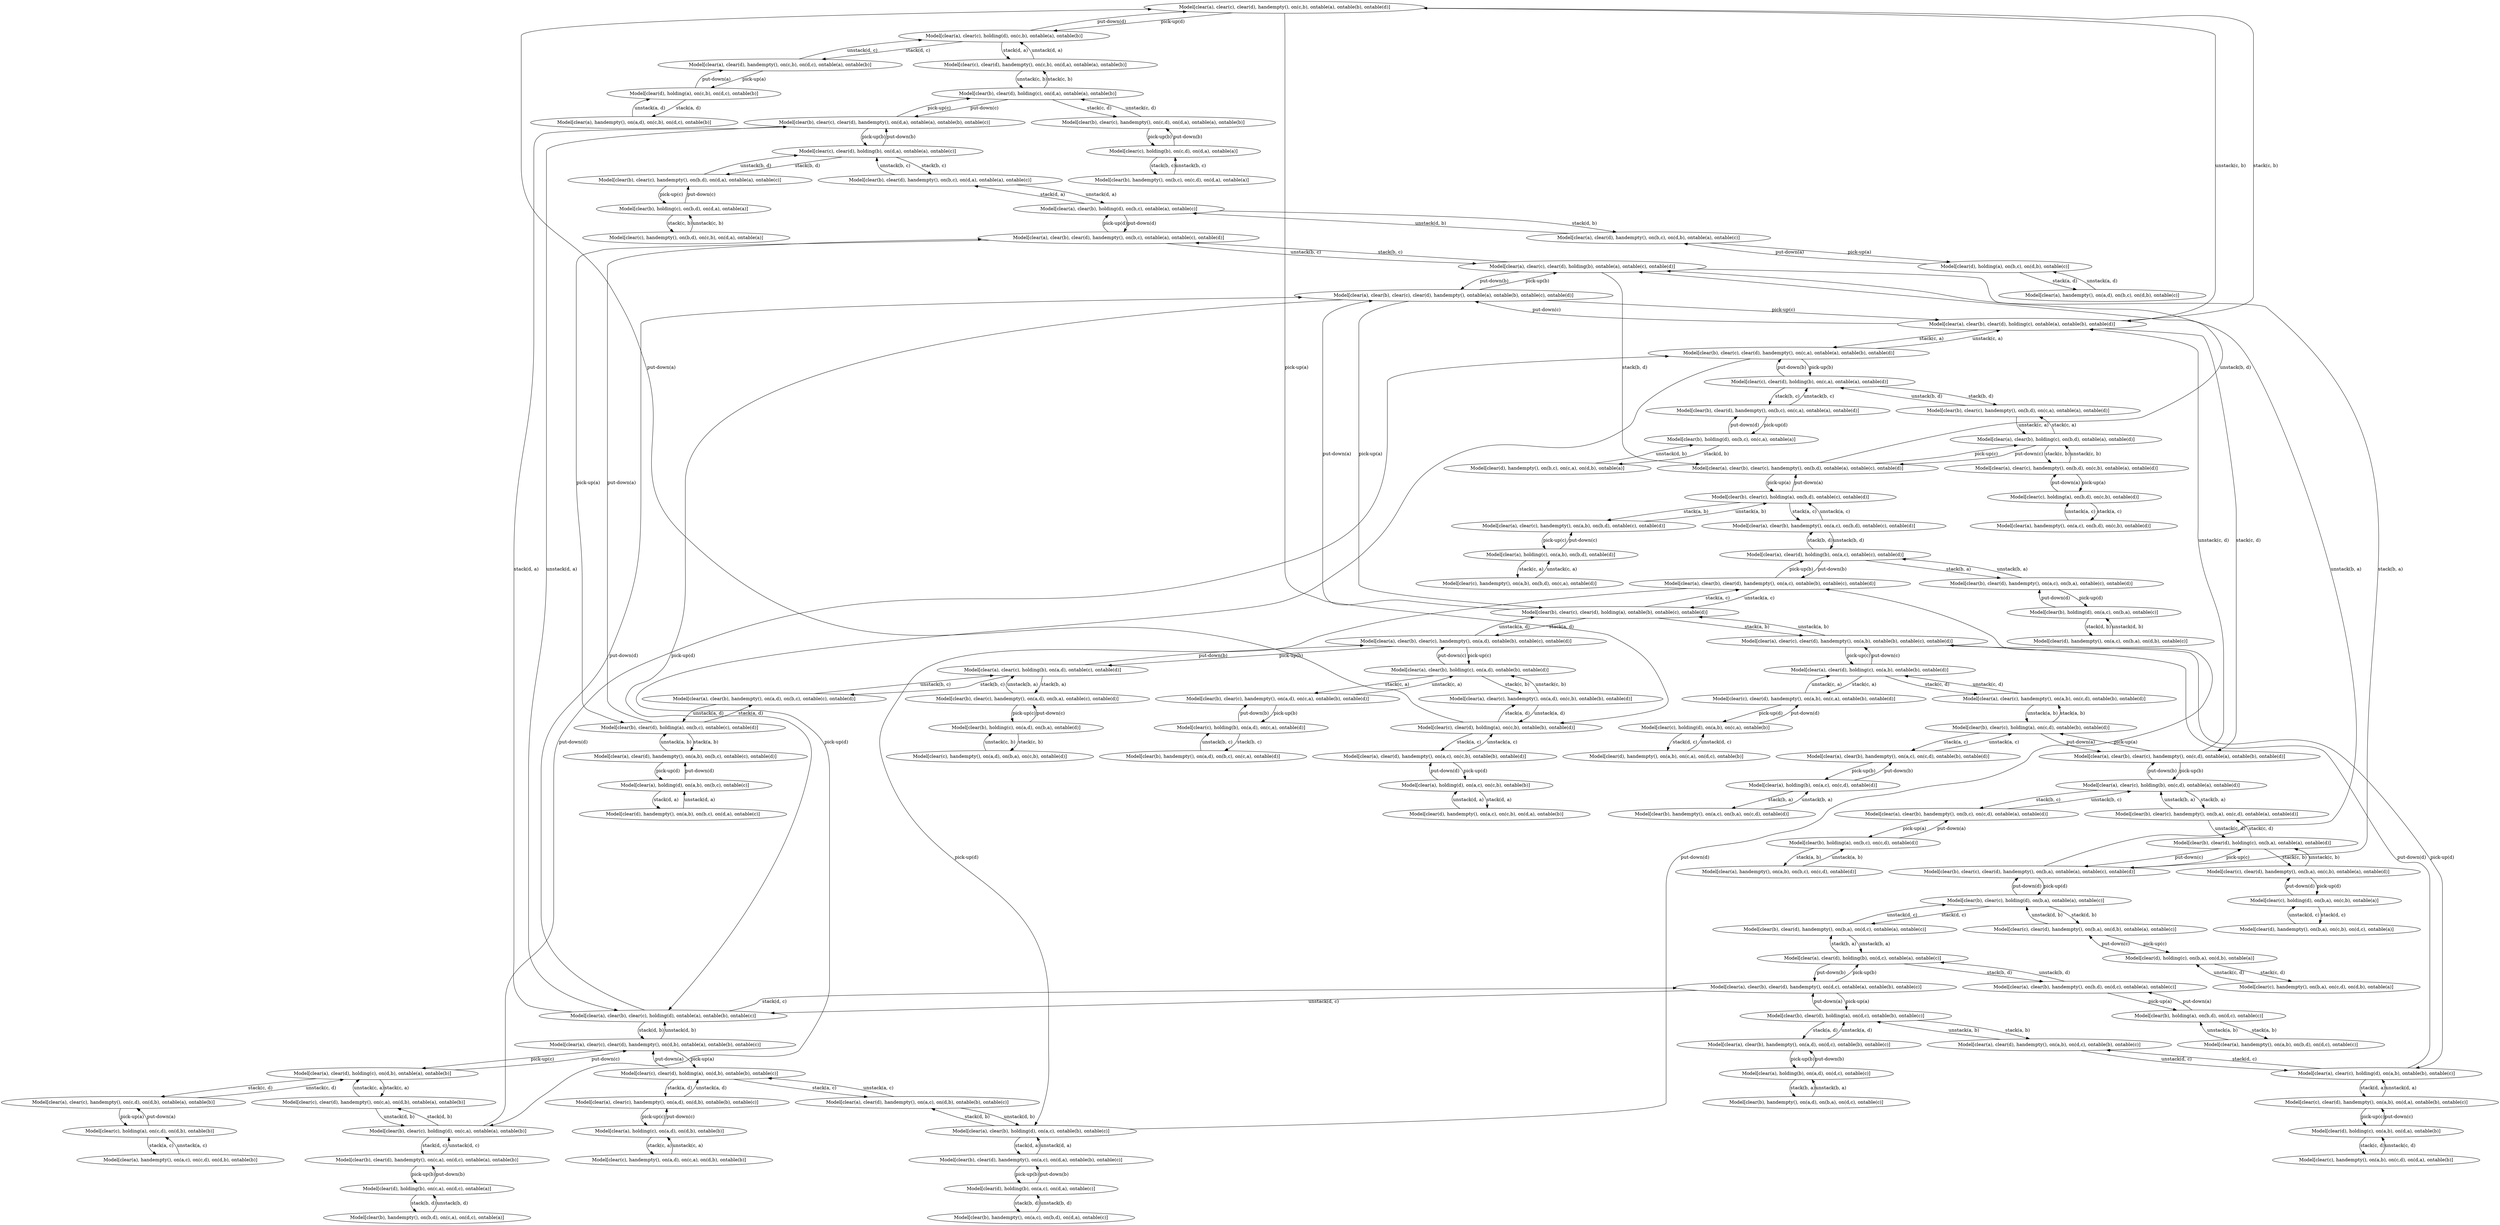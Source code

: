 strict digraph "" {
	"Model[clear(a), clear(c), clear(d), handempty(), on(c,b), ontable(a), ontable(b), ontable(d)]" -> "Model[clear(a), clear(c), holding(d), on(c,b), ontable(a), ontable(b)]"	[label="pick-up(d)"];
	"Model[clear(a), clear(c), clear(d), handempty(), on(c,b), ontable(a), ontable(b), ontable(d)]" -> "Model[clear(c), clear(d), holding(a), on(c,b), ontable(b), ontable(d)]"	[label="pick-up(a)"];
	"Model[clear(a), clear(c), clear(d), handempty(), on(c,b), ontable(a), ontable(b), ontable(d)]" -> "Model[clear(a), clear(b), clear(d), holding(c), ontable(a), ontable(b), ontable(d)]"	[label="unstack(c, b)"];
	"Model[clear(a), clear(c), holding(d), on(c,b), ontable(a), ontable(b)]" -> "Model[clear(a), clear(c), clear(d), handempty(), on(c,b), ontable(a), ontable(b), ontable(d)]"	[label="put-down(d)"];
	"Model[clear(a), clear(c), holding(d), on(c,b), ontable(a), ontable(b)]" -> "Model[clear(a), clear(d), handempty(), on(c,b), on(d,c), ontable(a), ontable(b)]"	[label="stack(d, c)"];
	"Model[clear(a), clear(c), holding(d), on(c,b), ontable(a), ontable(b)]" -> "Model[clear(c), clear(d), handempty(), on(c,b), on(d,a), ontable(a), ontable(b)]"	[label="stack(d, a)"];
	"Model[clear(c), clear(d), holding(a), on(c,b), ontable(b), ontable(d)]" -> "Model[clear(a), clear(c), clear(d), handempty(), on(c,b), ontable(a), ontable(b), ontable(d)]"	[label="put-down(a)"];
	"Model[clear(c), clear(d), holding(a), on(c,b), ontable(b), ontable(d)]" -> "Model[clear(a), clear(d), handempty(), on(a,c), on(c,b), ontable(b), ontable(d)]"	[label="stack(a, c)"];
	"Model[clear(c), clear(d), holding(a), on(c,b), ontable(b), ontable(d)]" -> "Model[clear(a), clear(c), handempty(), on(a,d), on(c,b), ontable(b), ontable(d)]"	[label="stack(a, d)"];
	"Model[clear(a), clear(b), clear(d), holding(c), ontable(a), ontable(b), ontable(d)]" -> "Model[clear(a), clear(c), clear(d), handempty(), on(c,b), ontable(a), ontable(b), ontable(d)]"	[label="stack(c, b)"];
	"Model[clear(a), clear(b), clear(d), holding(c), ontable(a), ontable(b), ontable(d)]" -> "Model[clear(a), clear(b), clear(c), clear(d), handempty(), ontable(a), ontable(b), ontable(c), ontable(d)]"	[label="put-down(c)"];
	"Model[clear(a), clear(b), clear(d), holding(c), ontable(a), ontable(b), ontable(d)]" -> "Model[clear(a), clear(b), clear(c), handempty(), on(c,d), ontable(a), ontable(b), ontable(d)]"	[label="stack(c, d)"];
	"Model[clear(a), clear(b), clear(d), holding(c), ontable(a), ontable(b), ontable(d)]" -> "Model[clear(b), clear(c), clear(d), handempty(), on(c,a), ontable(a), ontable(b), ontable(d)]"	[label="stack(c, a)"];
	"Model[clear(a), clear(d), handempty(), on(c,b), on(d,c), ontable(a), ontable(b)]" -> "Model[clear(a), clear(c), holding(d), on(c,b), ontable(a), ontable(b)]"	[label="unstack(d, c)"];
	"Model[clear(a), clear(d), handempty(), on(c,b), on(d,c), ontable(a), ontable(b)]" -> "Model[clear(d), holding(a), on(c,b), on(d,c), ontable(b)]"	[label="pick-up(a)"];
	"Model[clear(c), clear(d), handempty(), on(c,b), on(d,a), ontable(a), ontable(b)]" -> "Model[clear(a), clear(c), holding(d), on(c,b), ontable(a), ontable(b)]"	[label="unstack(d, a)"];
	"Model[clear(c), clear(d), handempty(), on(c,b), on(d,a), ontable(a), ontable(b)]" -> "Model[clear(b), clear(d), holding(c), on(d,a), ontable(a), ontable(b)]"	[label="unstack(c, b)"];
	"Model[clear(a), clear(d), handempty(), on(a,c), on(c,b), ontable(b), ontable(d)]" -> "Model[clear(c), clear(d), holding(a), on(c,b), ontable(b), ontable(d)]"	[label="unstack(a, c)"];
	"Model[clear(a), clear(d), handempty(), on(a,c), on(c,b), ontable(b), ontable(d)]" -> "Model[clear(a), holding(d), on(a,c), on(c,b), ontable(b)]"	[label="pick-up(d)"];
	"Model[clear(a), clear(c), handempty(), on(a,d), on(c,b), ontable(b), ontable(d)]" -> "Model[clear(c), clear(d), holding(a), on(c,b), ontable(b), ontable(d)]"	[label="unstack(a, d)"];
	"Model[clear(a), clear(c), handempty(), on(a,d), on(c,b), ontable(b), ontable(d)]" -> "Model[clear(a), clear(b), holding(c), on(a,d), ontable(b), ontable(d)]"	[label="unstack(c, b)"];
	"Model[clear(a), clear(b), clear(c), clear(d), handempty(), ontable(a), ontable(b), ontable(c), ontable(d)]" -> "Model[clear(a), clear(b), clear(d), holding(c), ontable(a), ontable(b), ontable(d)]"	[label="pick-up(c)"];
	"Model[clear(a), clear(b), clear(c), clear(d), handempty(), ontable(a), ontable(b), ontable(c), ontable(d)]" -> "Model[clear(a), clear(b), clear(c), holding(d), ontable(a), ontable(b), ontable(c)]"	[label="pick-up(d)"];
	"Model[clear(a), clear(b), clear(c), clear(d), handempty(), ontable(a), ontable(b), ontable(c), ontable(d)]" -> "Model[clear(a), clear(c), clear(d), holding(b), ontable(a), ontable(c), ontable(d)]"	[label="pick-up(b)"];
	"Model[clear(a), clear(b), clear(c), clear(d), handempty(), ontable(a), ontable(b), ontable(c), ontable(d)]" -> "Model[clear(b), clear(c), clear(d), holding(a), ontable(b), ontable(c), ontable(d)]"	[label="pick-up(a)"];
	"Model[clear(a), clear(b), clear(c), handempty(), on(c,d), ontable(a), ontable(b), ontable(d)]" -> "Model[clear(a), clear(b), clear(d), holding(c), ontable(a), ontable(b), ontable(d)]"	[label="unstack(c, d)"];
	"Model[clear(a), clear(b), clear(c), handempty(), on(c,d), ontable(a), ontable(b), ontable(d)]" -> "Model[clear(a), clear(c), holding(b), on(c,d), ontable(a), ontable(d)]"	[label="pick-up(b)"];
	"Model[clear(a), clear(b), clear(c), handempty(), on(c,d), ontable(a), ontable(b), ontable(d)]" -> "Model[clear(b), clear(c), holding(a), on(c,d), ontable(b), ontable(d)]"	[label="pick-up(a)"];
	"Model[clear(b), clear(c), clear(d), handempty(), on(c,a), ontable(a), ontable(b), ontable(d)]" -> "Model[clear(a), clear(b), clear(d), holding(c), ontable(a), ontable(b), ontable(d)]"	[label="unstack(c, a)"];
	"Model[clear(b), clear(c), clear(d), handempty(), on(c,a), ontable(a), ontable(b), ontable(d)]" -> "Model[clear(b), clear(c), holding(d), on(c,a), ontable(a), ontable(b)]"	[label="pick-up(d)"];
	"Model[clear(b), clear(c), clear(d), handempty(), on(c,a), ontable(a), ontable(b), ontable(d)]" -> "Model[clear(c), clear(d), holding(b), on(c,a), ontable(a), ontable(d)]"	[label="pick-up(b)"];
	"Model[clear(d), holding(a), on(c,b), on(d,c), ontable(b)]" -> "Model[clear(a), clear(d), handempty(), on(c,b), on(d,c), ontable(a), ontable(b)]"	[label="put-down(a)"];
	"Model[clear(d), holding(a), on(c,b), on(d,c), ontable(b)]" -> "Model[clear(a), handempty(), on(a,d), on(c,b), on(d,c), ontable(b)]"	[label="stack(a, d)"];
	"Model[clear(b), clear(d), holding(c), on(d,a), ontable(a), ontable(b)]" -> "Model[clear(c), clear(d), handempty(), on(c,b), on(d,a), ontable(a), ontable(b)]"	[label="stack(c, b)"];
	"Model[clear(b), clear(d), holding(c), on(d,a), ontable(a), ontable(b)]" -> "Model[clear(b), clear(c), clear(d), handempty(), on(d,a), ontable(a), ontable(b), ontable(c)]"	[label="put-down(c)"];
	"Model[clear(b), clear(d), holding(c), on(d,a), ontable(a), ontable(b)]" -> "Model[clear(b), clear(c), handempty(), on(c,d), on(d,a), ontable(a), ontable(b)]"	[label="stack(c, d)"];
	"Model[clear(a), holding(d), on(a,c), on(c,b), ontable(b)]" -> "Model[clear(a), clear(d), handempty(), on(a,c), on(c,b), ontable(b), ontable(d)]"	[label="put-down(d)"];
	"Model[clear(a), holding(d), on(a,c), on(c,b), ontable(b)]" -> "Model[clear(d), handempty(), on(a,c), on(c,b), on(d,a), ontable(b)]"	[label="stack(d, a)"];
	"Model[clear(a), clear(b), holding(c), on(a,d), ontable(b), ontable(d)]" -> "Model[clear(a), clear(c), handempty(), on(a,d), on(c,b), ontable(b), ontable(d)]"	[label="stack(c, b)"];
	"Model[clear(a), clear(b), holding(c), on(a,d), ontable(b), ontable(d)]" -> "Model[clear(a), clear(b), clear(c), handempty(), on(a,d), ontable(b), ontable(c), ontable(d)]"	[label="put-down(c)"];
	"Model[clear(a), clear(b), holding(c), on(a,d), ontable(b), ontable(d)]" -> "Model[clear(b), clear(c), handempty(), on(a,d), on(c,a), ontable(b), ontable(d)]"	[label="stack(c, a)"];
	"Model[clear(a), clear(b), clear(c), holding(d), ontable(a), ontable(b), ontable(c)]" -> "Model[clear(a), clear(b), clear(c), clear(d), handempty(), ontable(a), ontable(b), ontable(c), ontable(d)]"	[label="put-down(d)"];
	"Model[clear(a), clear(b), clear(c), holding(d), ontable(a), ontable(b), ontable(c)]" -> "Model[clear(b), clear(c), clear(d), handempty(), on(d,a), ontable(a), ontable(b), ontable(c)]"	[label="stack(d, a)"];
	"Model[clear(a), clear(b), clear(c), holding(d), ontable(a), ontable(b), ontable(c)]" -> "Model[clear(a), clear(c), clear(d), handempty(), on(d,b), ontable(a), ontable(b), ontable(c)]"	[label="stack(d, b)"];
	"Model[clear(a), clear(b), clear(c), holding(d), ontable(a), ontable(b), ontable(c)]" -> "Model[clear(a), clear(b), clear(d), handempty(), on(d,c), ontable(a), ontable(b), ontable(c)]"	[label="stack(d, c)"];
	"Model[clear(a), clear(c), clear(d), holding(b), ontable(a), ontable(c), ontable(d)]" -> "Model[clear(a), clear(b), clear(c), clear(d), handempty(), ontable(a), ontable(b), ontable(c), ontable(d)]"	[label="put-down(b)"];
	"Model[clear(a), clear(c), clear(d), holding(b), ontable(a), ontable(c), ontable(d)]" -> "Model[clear(a), clear(b), clear(d), handempty(), on(b,c), ontable(a), ontable(c), ontable(d)]"	[label="stack(b, c)"];
	"Model[clear(a), clear(c), clear(d), holding(b), ontable(a), ontable(c), ontable(d)]" -> "Model[clear(a), clear(b), clear(c), handempty(), on(b,d), ontable(a), ontable(c), ontable(d)]"	[label="stack(b, d)"];
	"Model[clear(a), clear(c), clear(d), holding(b), ontable(a), ontable(c), ontable(d)]" -> "Model[clear(b), clear(c), clear(d), handempty(), on(b,a), ontable(a), ontable(c), ontable(d)]"	[label="stack(b, a)"];
	"Model[clear(b), clear(c), clear(d), holding(a), ontable(b), ontable(c), ontable(d)]" -> "Model[clear(a), clear(b), clear(c), clear(d), handempty(), ontable(a), ontable(b), ontable(c), ontable(d)]"	[label="put-down(a)"];
	"Model[clear(b), clear(c), clear(d), holding(a), ontable(b), ontable(c), ontable(d)]" -> "Model[clear(a), clear(b), clear(c), handempty(), on(a,d), ontable(b), ontable(c), ontable(d)]"	[label="stack(a, d)"];
	"Model[clear(b), clear(c), clear(d), holding(a), ontable(b), ontable(c), ontable(d)]" -> "Model[clear(a), clear(b), clear(d), handempty(), on(a,c), ontable(b), ontable(c), ontable(d)]"	[label="stack(a, c)"];
	"Model[clear(b), clear(c), clear(d), holding(a), ontable(b), ontable(c), ontable(d)]" -> "Model[clear(a), clear(c), clear(d), handempty(), on(a,b), ontable(b), ontable(c), ontable(d)]"	[label="stack(a, b)"];
	"Model[clear(a), clear(c), holding(b), on(c,d), ontable(a), ontable(d)]" -> "Model[clear(a), clear(b), clear(c), handempty(), on(c,d), ontable(a), ontable(b), ontable(d)]"	[label="put-down(b)"];
	"Model[clear(a), clear(c), holding(b), on(c,d), ontable(a), ontable(d)]" -> "Model[clear(a), clear(b), handempty(), on(b,c), on(c,d), ontable(a), ontable(d)]"	[label="stack(b, c)"];
	"Model[clear(a), clear(c), holding(b), on(c,d), ontable(a), ontable(d)]" -> "Model[clear(b), clear(c), handempty(), on(b,a), on(c,d), ontable(a), ontable(d)]"	[label="stack(b, a)"];
	"Model[clear(b), clear(c), holding(a), on(c,d), ontable(b), ontable(d)]" -> "Model[clear(a), clear(b), clear(c), handempty(), on(c,d), ontable(a), ontable(b), ontable(d)]"	[label="put-down(a)"];
	"Model[clear(b), clear(c), holding(a), on(c,d), ontable(b), ontable(d)]" -> "Model[clear(a), clear(b), handempty(), on(a,c), on(c,d), ontable(b), ontable(d)]"	[label="stack(a, c)"];
	"Model[clear(b), clear(c), holding(a), on(c,d), ontable(b), ontable(d)]" -> "Model[clear(a), clear(c), handempty(), on(a,b), on(c,d), ontable(b), ontable(d)]"	[label="stack(a, b)"];
	"Model[clear(b), clear(c), holding(d), on(c,a), ontable(a), ontable(b)]" -> "Model[clear(b), clear(c), clear(d), handempty(), on(c,a), ontable(a), ontable(b), ontable(d)]"	[label="put-down(d)"];
	"Model[clear(b), clear(c), holding(d), on(c,a), ontable(a), ontable(b)]" -> "Model[clear(c), clear(d), handempty(), on(c,a), on(d,b), ontable(a), ontable(b)]"	[label="stack(d, b)"];
	"Model[clear(b), clear(c), holding(d), on(c,a), ontable(a), ontable(b)]" -> "Model[clear(b), clear(d), handempty(), on(c,a), on(d,c), ontable(a), ontable(b)]"	[label="stack(d, c)"];
	"Model[clear(c), clear(d), holding(b), on(c,a), ontable(a), ontable(d)]" -> "Model[clear(b), clear(c), clear(d), handempty(), on(c,a), ontable(a), ontable(b), ontable(d)]"	[label="put-down(b)"];
	"Model[clear(c), clear(d), holding(b), on(c,a), ontable(a), ontable(d)]" -> "Model[clear(b), clear(d), handempty(), on(b,c), on(c,a), ontable(a), ontable(d)]"	[label="stack(b, c)"];
	"Model[clear(c), clear(d), holding(b), on(c,a), ontable(a), ontable(d)]" -> "Model[clear(b), clear(c), handempty(), on(b,d), on(c,a), ontable(a), ontable(d)]"	[label="stack(b, d)"];
	"Model[clear(a), handempty(), on(a,d), on(c,b), on(d,c), ontable(b)]" -> "Model[clear(d), holding(a), on(c,b), on(d,c), ontable(b)]"	[label="unstack(a, d)"];
	"Model[clear(b), clear(c), clear(d), handempty(), on(d,a), ontable(a), ontable(b), ontable(c)]" -> "Model[clear(b), clear(d), holding(c), on(d,a), ontable(a), ontable(b)]"	[label="pick-up(c)"];
	"Model[clear(b), clear(c), clear(d), handempty(), on(d,a), ontable(a), ontable(b), ontable(c)]" -> "Model[clear(a), clear(b), clear(c), holding(d), ontable(a), ontable(b), ontable(c)]"	[label="unstack(d, a)"];
	"Model[clear(b), clear(c), clear(d), handempty(), on(d,a), ontable(a), ontable(b), ontable(c)]" -> "Model[clear(c), clear(d), holding(b), on(d,a), ontable(a), ontable(c)]"	[label="pick-up(b)"];
	"Model[clear(b), clear(c), handempty(), on(c,d), on(d,a), ontable(a), ontable(b)]" -> "Model[clear(b), clear(d), holding(c), on(d,a), ontable(a), ontable(b)]"	[label="unstack(c, d)"];
	"Model[clear(b), clear(c), handempty(), on(c,d), on(d,a), ontable(a), ontable(b)]" -> "Model[clear(c), holding(b), on(c,d), on(d,a), ontable(a)]"	[label="pick-up(b)"];
	"Model[clear(d), handempty(), on(a,c), on(c,b), on(d,a), ontable(b)]" -> "Model[clear(a), holding(d), on(a,c), on(c,b), ontable(b)]"	[label="unstack(d, a)"];
	"Model[clear(a), clear(b), clear(c), handempty(), on(a,d), ontable(b), ontable(c), ontable(d)]" -> "Model[clear(a), clear(b), holding(c), on(a,d), ontable(b), ontable(d)]"	[label="pick-up(c)"];
	"Model[clear(a), clear(b), clear(c), handempty(), on(a,d), ontable(b), ontable(c), ontable(d)]" -> "Model[clear(b), clear(c), clear(d), holding(a), ontable(b), ontable(c), ontable(d)]"	[label="unstack(a, d)"];
	"Model[clear(a), clear(b), clear(c), handempty(), on(a,d), ontable(b), ontable(c), ontable(d)]" -> "Model[clear(a), clear(c), holding(b), on(a,d), ontable(c), ontable(d)]"	[label="pick-up(b)"];
	"Model[clear(b), clear(c), handempty(), on(a,d), on(c,a), ontable(b), ontable(d)]" -> "Model[clear(a), clear(b), holding(c), on(a,d), ontable(b), ontable(d)]"	[label="unstack(c, a)"];
	"Model[clear(b), clear(c), handempty(), on(a,d), on(c,a), ontable(b), ontable(d)]" -> "Model[clear(c), holding(b), on(a,d), on(c,a), ontable(d)]"	[label="pick-up(b)"];
	"Model[clear(a), clear(c), clear(d), handempty(), on(d,b), ontable(a), ontable(b), ontable(c)]" -> "Model[clear(a), clear(b), clear(c), holding(d), ontable(a), ontable(b), ontable(c)]"	[label="unstack(d, b)"];
	"Model[clear(a), clear(c), clear(d), handempty(), on(d,b), ontable(a), ontable(b), ontable(c)]" -> "Model[clear(a), clear(d), holding(c), on(d,b), ontable(a), ontable(b)]"	[label="pick-up(c)"];
	"Model[clear(a), clear(c), clear(d), handempty(), on(d,b), ontable(a), ontable(b), ontable(c)]" -> "Model[clear(c), clear(d), holding(a), on(d,b), ontable(b), ontable(c)]"	[label="pick-up(a)"];
	"Model[clear(a), clear(b), clear(d), handempty(), on(d,c), ontable(a), ontable(b), ontable(c)]" -> "Model[clear(a), clear(b), clear(c), holding(d), ontable(a), ontable(b), ontable(c)]"	[label="unstack(d, c)"];
	"Model[clear(a), clear(b), clear(d), handempty(), on(d,c), ontable(a), ontable(b), ontable(c)]" -> "Model[clear(a), clear(d), holding(b), on(d,c), ontable(a), ontable(c)]"	[label="pick-up(b)"];
	"Model[clear(a), clear(b), clear(d), handempty(), on(d,c), ontable(a), ontable(b), ontable(c)]" -> "Model[clear(b), clear(d), holding(a), on(d,c), ontable(b), ontable(c)]"	[label="pick-up(a)"];
	"Model[clear(a), clear(b), clear(d), handempty(), on(b,c), ontable(a), ontable(c), ontable(d)]" -> "Model[clear(a), clear(c), clear(d), holding(b), ontable(a), ontable(c), ontable(d)]"	[label="unstack(b, c)"];
	"Model[clear(a), clear(b), clear(d), handempty(), on(b,c), ontable(a), ontable(c), ontable(d)]" -> "Model[clear(a), clear(b), holding(d), on(b,c), ontable(a), ontable(c)]"	[label="pick-up(d)"];
	"Model[clear(a), clear(b), clear(d), handempty(), on(b,c), ontable(a), ontable(c), ontable(d)]" -> "Model[clear(b), clear(d), holding(a), on(b,c), ontable(c), ontable(d)]"	[label="pick-up(a)"];
	"Model[clear(a), clear(b), clear(c), handempty(), on(b,d), ontable(a), ontable(c), ontable(d)]" -> "Model[clear(a), clear(c), clear(d), holding(b), ontable(a), ontable(c), ontable(d)]"	[label="unstack(b, d)"];
	"Model[clear(a), clear(b), clear(c), handempty(), on(b,d), ontable(a), ontable(c), ontable(d)]" -> "Model[clear(a), clear(b), holding(c), on(b,d), ontable(a), ontable(d)]"	[label="pick-up(c)"];
	"Model[clear(a), clear(b), clear(c), handempty(), on(b,d), ontable(a), ontable(c), ontable(d)]" -> "Model[clear(b), clear(c), holding(a), on(b,d), ontable(c), ontable(d)]"	[label="pick-up(a)"];
	"Model[clear(b), clear(c), clear(d), handempty(), on(b,a), ontable(a), ontable(c), ontable(d)]" -> "Model[clear(a), clear(c), clear(d), holding(b), ontable(a), ontable(c), ontable(d)]"	[label="unstack(b, a)"];
	"Model[clear(b), clear(c), clear(d), handempty(), on(b,a), ontable(a), ontable(c), ontable(d)]" -> "Model[clear(b), clear(c), holding(d), on(b,a), ontable(a), ontable(c)]"	[label="pick-up(d)"];
	"Model[clear(b), clear(c), clear(d), handempty(), on(b,a), ontable(a), ontable(c), ontable(d)]" -> "Model[clear(b), clear(d), holding(c), on(b,a), ontable(a), ontable(d)]"	[label="pick-up(c)"];
	"Model[clear(a), clear(b), clear(d), handempty(), on(a,c), ontable(b), ontable(c), ontable(d)]" -> "Model[clear(b), clear(c), clear(d), holding(a), ontable(b), ontable(c), ontable(d)]"	[label="unstack(a, c)"];
	"Model[clear(a), clear(b), clear(d), handempty(), on(a,c), ontable(b), ontable(c), ontable(d)]" -> "Model[clear(a), clear(b), holding(d), on(a,c), ontable(b), ontable(c)]"	[label="pick-up(d)"];
	"Model[clear(a), clear(b), clear(d), handempty(), on(a,c), ontable(b), ontable(c), ontable(d)]" -> "Model[clear(a), clear(d), holding(b), on(a,c), ontable(c), ontable(d)]"	[label="pick-up(b)"];
	"Model[clear(a), clear(c), clear(d), handempty(), on(a,b), ontable(b), ontable(c), ontable(d)]" -> "Model[clear(b), clear(c), clear(d), holding(a), ontable(b), ontable(c), ontable(d)]"	[label="unstack(a, b)"];
	"Model[clear(a), clear(c), clear(d), handempty(), on(a,b), ontable(b), ontable(c), ontable(d)]" -> "Model[clear(a), clear(c), holding(d), on(a,b), ontable(b), ontable(c)]"	[label="pick-up(d)"];
	"Model[clear(a), clear(c), clear(d), handempty(), on(a,b), ontable(b), ontable(c), ontable(d)]" -> "Model[clear(a), clear(d), holding(c), on(a,b), ontable(b), ontable(d)]"	[label="pick-up(c)"];
	"Model[clear(a), clear(b), handempty(), on(b,c), on(c,d), ontable(a), ontable(d)]" -> "Model[clear(a), clear(c), holding(b), on(c,d), ontable(a), ontable(d)]"	[label="unstack(b, c)"];
	"Model[clear(a), clear(b), handempty(), on(b,c), on(c,d), ontable(a), ontable(d)]" -> "Model[clear(b), holding(a), on(b,c), on(c,d), ontable(d)]"	[label="pick-up(a)"];
	"Model[clear(b), clear(c), handempty(), on(b,a), on(c,d), ontable(a), ontable(d)]" -> "Model[clear(a), clear(c), holding(b), on(c,d), ontable(a), ontable(d)]"	[label="unstack(b, a)"];
	"Model[clear(b), clear(c), handempty(), on(b,a), on(c,d), ontable(a), ontable(d)]" -> "Model[clear(b), clear(d), holding(c), on(b,a), ontable(a), ontable(d)]"	[label="unstack(c, d)"];
	"Model[clear(a), clear(b), handempty(), on(a,c), on(c,d), ontable(b), ontable(d)]" -> "Model[clear(b), clear(c), holding(a), on(c,d), ontable(b), ontable(d)]"	[label="unstack(a, c)"];
	"Model[clear(a), clear(b), handempty(), on(a,c), on(c,d), ontable(b), ontable(d)]" -> "Model[clear(a), holding(b), on(a,c), on(c,d), ontable(d)]"	[label="pick-up(b)"];
	"Model[clear(a), clear(c), handempty(), on(a,b), on(c,d), ontable(b), ontable(d)]" -> "Model[clear(b), clear(c), holding(a), on(c,d), ontable(b), ontable(d)]"	[label="unstack(a, b)"];
	"Model[clear(a), clear(c), handempty(), on(a,b), on(c,d), ontable(b), ontable(d)]" -> "Model[clear(a), clear(d), holding(c), on(a,b), ontable(b), ontable(d)]"	[label="unstack(c, d)"];
	"Model[clear(c), clear(d), handempty(), on(c,a), on(d,b), ontable(a), ontable(b)]" -> "Model[clear(b), clear(c), holding(d), on(c,a), ontable(a), ontable(b)]"	[label="unstack(d, b)"];
	"Model[clear(c), clear(d), handempty(), on(c,a), on(d,b), ontable(a), ontable(b)]" -> "Model[clear(a), clear(d), holding(c), on(d,b), ontable(a), ontable(b)]"	[label="unstack(c, a)"];
	"Model[clear(b), clear(d), handempty(), on(c,a), on(d,c), ontable(a), ontable(b)]" -> "Model[clear(b), clear(c), holding(d), on(c,a), ontable(a), ontable(b)]"	[label="unstack(d, c)"];
	"Model[clear(b), clear(d), handempty(), on(c,a), on(d,c), ontable(a), ontable(b)]" -> "Model[clear(d), holding(b), on(c,a), on(d,c), ontable(a)]"	[label="pick-up(b)"];
	"Model[clear(b), clear(d), handempty(), on(b,c), on(c,a), ontable(a), ontable(d)]" -> "Model[clear(c), clear(d), holding(b), on(c,a), ontable(a), ontable(d)]"	[label="unstack(b, c)"];
	"Model[clear(b), clear(d), handempty(), on(b,c), on(c,a), ontable(a), ontable(d)]" -> "Model[clear(b), holding(d), on(b,c), on(c,a), ontable(a)]"	[label="pick-up(d)"];
	"Model[clear(b), clear(c), handempty(), on(b,d), on(c,a), ontable(a), ontable(d)]" -> "Model[clear(c), clear(d), holding(b), on(c,a), ontable(a), ontable(d)]"	[label="unstack(b, d)"];
	"Model[clear(b), clear(c), handempty(), on(b,d), on(c,a), ontable(a), ontable(d)]" -> "Model[clear(a), clear(b), holding(c), on(b,d), ontable(a), ontable(d)]"	[label="unstack(c, a)"];
	"Model[clear(c), clear(d), holding(b), on(d,a), ontable(a), ontable(c)]" -> "Model[clear(b), clear(c), clear(d), handempty(), on(d,a), ontable(a), ontable(b), ontable(c)]"	[label="put-down(b)"];
	"Model[clear(c), clear(d), holding(b), on(d,a), ontable(a), ontable(c)]" -> "Model[clear(b), clear(d), handempty(), on(b,c), on(d,a), ontable(a), ontable(c)]"	[label="stack(b, c)"];
	"Model[clear(c), clear(d), holding(b), on(d,a), ontable(a), ontable(c)]" -> "Model[clear(b), clear(c), handempty(), on(b,d), on(d,a), ontable(a), ontable(c)]"	[label="stack(b, d)"];
	"Model[clear(c), holding(b), on(c,d), on(d,a), ontable(a)]" -> "Model[clear(b), clear(c), handempty(), on(c,d), on(d,a), ontable(a), ontable(b)]"	[label="put-down(b)"];
	"Model[clear(c), holding(b), on(c,d), on(d,a), ontable(a)]" -> "Model[clear(b), handempty(), on(b,c), on(c,d), on(d,a), ontable(a)]"	[label="stack(b, c)"];
	"Model[clear(a), clear(c), holding(b), on(a,d), ontable(c), ontable(d)]" -> "Model[clear(a), clear(b), clear(c), handempty(), on(a,d), ontable(b), ontable(c), ontable(d)]"	[label="put-down(b)"];
	"Model[clear(a), clear(c), holding(b), on(a,d), ontable(c), ontable(d)]" -> "Model[clear(a), clear(b), handempty(), on(a,d), on(b,c), ontable(c), ontable(d)]"	[label="stack(b, c)"];
	"Model[clear(a), clear(c), holding(b), on(a,d), ontable(c), ontable(d)]" -> "Model[clear(b), clear(c), handempty(), on(a,d), on(b,a), ontable(c), ontable(d)]"	[label="stack(b, a)"];
	"Model[clear(c), holding(b), on(a,d), on(c,a), ontable(d)]" -> "Model[clear(b), clear(c), handempty(), on(a,d), on(c,a), ontable(b), ontable(d)]"	[label="put-down(b)"];
	"Model[clear(c), holding(b), on(a,d), on(c,a), ontable(d)]" -> "Model[clear(b), handempty(), on(a,d), on(b,c), on(c,a), ontable(d)]"	[label="stack(b, c)"];
	"Model[clear(a), clear(d), holding(c), on(d,b), ontable(a), ontable(b)]" -> "Model[clear(a), clear(c), clear(d), handempty(), on(d,b), ontable(a), ontable(b), ontable(c)]"	[label="put-down(c)"];
	"Model[clear(a), clear(d), holding(c), on(d,b), ontable(a), ontable(b)]" -> "Model[clear(c), clear(d), handempty(), on(c,a), on(d,b), ontable(a), ontable(b)]"	[label="stack(c, a)"];
	"Model[clear(a), clear(d), holding(c), on(d,b), ontable(a), ontable(b)]" -> "Model[clear(a), clear(c), handempty(), on(c,d), on(d,b), ontable(a), ontable(b)]"	[label="stack(c, d)"];
	"Model[clear(c), clear(d), holding(a), on(d,b), ontable(b), ontable(c)]" -> "Model[clear(a), clear(c), clear(d), handempty(), on(d,b), ontable(a), ontable(b), ontable(c)]"	[label="put-down(a)"];
	"Model[clear(c), clear(d), holding(a), on(d,b), ontable(b), ontable(c)]" -> "Model[clear(a), clear(d), handempty(), on(a,c), on(d,b), ontable(b), ontable(c)]"	[label="stack(a, c)"];
	"Model[clear(c), clear(d), holding(a), on(d,b), ontable(b), ontable(c)]" -> "Model[clear(a), clear(c), handempty(), on(a,d), on(d,b), ontable(b), ontable(c)]"	[label="stack(a, d)"];
	"Model[clear(a), clear(d), holding(b), on(d,c), ontable(a), ontable(c)]" -> "Model[clear(a), clear(b), clear(d), handempty(), on(d,c), ontable(a), ontable(b), ontable(c)]"	[label="put-down(b)"];
	"Model[clear(a), clear(d), holding(b), on(d,c), ontable(a), ontable(c)]" -> "Model[clear(a), clear(b), handempty(), on(b,d), on(d,c), ontable(a), ontable(c)]"	[label="stack(b, d)"];
	"Model[clear(a), clear(d), holding(b), on(d,c), ontable(a), ontable(c)]" -> "Model[clear(b), clear(d), handempty(), on(b,a), on(d,c), ontable(a), ontable(c)]"	[label="stack(b, a)"];
	"Model[clear(b), clear(d), holding(a), on(d,c), ontable(b), ontable(c)]" -> "Model[clear(a), clear(b), clear(d), handempty(), on(d,c), ontable(a), ontable(b), ontable(c)]"	[label="put-down(a)"];
	"Model[clear(b), clear(d), holding(a), on(d,c), ontable(b), ontable(c)]" -> "Model[clear(a), clear(b), handempty(), on(a,d), on(d,c), ontable(b), ontable(c)]"	[label="stack(a, d)"];
	"Model[clear(b), clear(d), holding(a), on(d,c), ontable(b), ontable(c)]" -> "Model[clear(a), clear(d), handempty(), on(a,b), on(d,c), ontable(b), ontable(c)]"	[label="stack(a, b)"];
	"Model[clear(a), clear(b), holding(d), on(b,c), ontable(a), ontable(c)]" -> "Model[clear(a), clear(b), clear(d), handempty(), on(b,c), ontable(a), ontable(c), ontable(d)]"	[label="put-down(d)"];
	"Model[clear(a), clear(b), holding(d), on(b,c), ontable(a), ontable(c)]" -> "Model[clear(b), clear(d), handempty(), on(b,c), on(d,a), ontable(a), ontable(c)]"	[label="stack(d, a)"];
	"Model[clear(a), clear(b), holding(d), on(b,c), ontable(a), ontable(c)]" -> "Model[clear(a), clear(d), handempty(), on(b,c), on(d,b), ontable(a), ontable(c)]"	[label="stack(d, b)"];
	"Model[clear(b), clear(d), holding(a), on(b,c), ontable(c), ontable(d)]" -> "Model[clear(a), clear(b), clear(d), handempty(), on(b,c), ontable(a), ontable(c), ontable(d)]"	[label="put-down(a)"];
	"Model[clear(b), clear(d), holding(a), on(b,c), ontable(c), ontable(d)]" -> "Model[clear(a), clear(b), handempty(), on(a,d), on(b,c), ontable(c), ontable(d)]"	[label="stack(a, d)"];
	"Model[clear(b), clear(d), holding(a), on(b,c), ontable(c), ontable(d)]" -> "Model[clear(a), clear(d), handempty(), on(a,b), on(b,c), ontable(c), ontable(d)]"	[label="stack(a, b)"];
	"Model[clear(a), clear(b), holding(c), on(b,d), ontable(a), ontable(d)]" -> "Model[clear(a), clear(b), clear(c), handempty(), on(b,d), ontable(a), ontable(c), ontable(d)]"	[label="put-down(c)"];
	"Model[clear(a), clear(b), holding(c), on(b,d), ontable(a), ontable(d)]" -> "Model[clear(b), clear(c), handempty(), on(b,d), on(c,a), ontable(a), ontable(d)]"	[label="stack(c, a)"];
	"Model[clear(a), clear(b), holding(c), on(b,d), ontable(a), ontable(d)]" -> "Model[clear(a), clear(c), handempty(), on(b,d), on(c,b), ontable(a), ontable(d)]"	[label="stack(c, b)"];
	"Model[clear(b), clear(c), holding(a), on(b,d), ontable(c), ontable(d)]" -> "Model[clear(a), clear(b), clear(c), handempty(), on(b,d), ontable(a), ontable(c), ontable(d)]"	[label="put-down(a)"];
	"Model[clear(b), clear(c), holding(a), on(b,d), ontable(c), ontable(d)]" -> "Model[clear(a), clear(b), handempty(), on(a,c), on(b,d), ontable(c), ontable(d)]"	[label="stack(a, c)"];
	"Model[clear(b), clear(c), holding(a), on(b,d), ontable(c), ontable(d)]" -> "Model[clear(a), clear(c), handempty(), on(a,b), on(b,d), ontable(c), ontable(d)]"	[label="stack(a, b)"];
	"Model[clear(b), clear(c), holding(d), on(b,a), ontable(a), ontable(c)]" -> "Model[clear(b), clear(c), clear(d), handempty(), on(b,a), ontable(a), ontable(c), ontable(d)]"	[label="put-down(d)"];
	"Model[clear(b), clear(c), holding(d), on(b,a), ontable(a), ontable(c)]" -> "Model[clear(b), clear(d), handempty(), on(b,a), on(d,c), ontable(a), ontable(c)]"	[label="stack(d, c)"];
	"Model[clear(b), clear(c), holding(d), on(b,a), ontable(a), ontable(c)]" -> "Model[clear(c), clear(d), handempty(), on(b,a), on(d,b), ontable(a), ontable(c)]"	[label="stack(d, b)"];
	"Model[clear(b), clear(d), holding(c), on(b,a), ontable(a), ontable(d)]" -> "Model[clear(b), clear(c), clear(d), handempty(), on(b,a), ontable(a), ontable(c), ontable(d)]"	[label="put-down(c)"];
	"Model[clear(b), clear(d), holding(c), on(b,a), ontable(a), ontable(d)]" -> "Model[clear(b), clear(c), handempty(), on(b,a), on(c,d), ontable(a), ontable(d)]"	[label="stack(c, d)"];
	"Model[clear(b), clear(d), holding(c), on(b,a), ontable(a), ontable(d)]" -> "Model[clear(c), clear(d), handempty(), on(b,a), on(c,b), ontable(a), ontable(d)]"	[label="stack(c, b)"];
	"Model[clear(a), clear(b), holding(d), on(a,c), ontable(b), ontable(c)]" -> "Model[clear(a), clear(b), clear(d), handempty(), on(a,c), ontable(b), ontable(c), ontable(d)]"	[label="put-down(d)"];
	"Model[clear(a), clear(b), holding(d), on(a,c), ontable(b), ontable(c)]" -> "Model[clear(a), clear(d), handempty(), on(a,c), on(d,b), ontable(b), ontable(c)]"	[label="stack(d, b)"];
	"Model[clear(a), clear(b), holding(d), on(a,c), ontable(b), ontable(c)]" -> "Model[clear(b), clear(d), handempty(), on(a,c), on(d,a), ontable(b), ontable(c)]"	[label="stack(d, a)"];
	"Model[clear(a), clear(d), holding(b), on(a,c), ontable(c), ontable(d)]" -> "Model[clear(a), clear(b), clear(d), handempty(), on(a,c), ontable(b), ontable(c), ontable(d)]"	[label="put-down(b)"];
	"Model[clear(a), clear(d), holding(b), on(a,c), ontable(c), ontable(d)]" -> "Model[clear(a), clear(b), handempty(), on(a,c), on(b,d), ontable(c), ontable(d)]"	[label="stack(b, d)"];
	"Model[clear(a), clear(d), holding(b), on(a,c), ontable(c), ontable(d)]" -> "Model[clear(b), clear(d), handempty(), on(a,c), on(b,a), ontable(c), ontable(d)]"	[label="stack(b, a)"];
	"Model[clear(a), clear(c), holding(d), on(a,b), ontable(b), ontable(c)]" -> "Model[clear(a), clear(c), clear(d), handempty(), on(a,b), ontable(b), ontable(c), ontable(d)]"	[label="put-down(d)"];
	"Model[clear(a), clear(c), holding(d), on(a,b), ontable(b), ontable(c)]" -> "Model[clear(a), clear(d), handempty(), on(a,b), on(d,c), ontable(b), ontable(c)]"	[label="stack(d, c)"];
	"Model[clear(a), clear(c), holding(d), on(a,b), ontable(b), ontable(c)]" -> "Model[clear(c), clear(d), handempty(), on(a,b), on(d,a), ontable(b), ontable(c)]"	[label="stack(d, a)"];
	"Model[clear(a), clear(d), holding(c), on(a,b), ontable(b), ontable(d)]" -> "Model[clear(a), clear(c), clear(d), handempty(), on(a,b), ontable(b), ontable(c), ontable(d)]"	[label="put-down(c)"];
	"Model[clear(a), clear(d), holding(c), on(a,b), ontable(b), ontable(d)]" -> "Model[clear(a), clear(c), handempty(), on(a,b), on(c,d), ontable(b), ontable(d)]"	[label="stack(c, d)"];
	"Model[clear(a), clear(d), holding(c), on(a,b), ontable(b), ontable(d)]" -> "Model[clear(c), clear(d), handempty(), on(a,b), on(c,a), ontable(b), ontable(d)]"	[label="stack(c, a)"];
	"Model[clear(b), holding(a), on(b,c), on(c,d), ontable(d)]" -> "Model[clear(a), clear(b), handempty(), on(b,c), on(c,d), ontable(a), ontable(d)]"	[label="put-down(a)"];
	"Model[clear(b), holding(a), on(b,c), on(c,d), ontable(d)]" -> "Model[clear(a), handempty(), on(a,b), on(b,c), on(c,d), ontable(d)]"	[label="stack(a, b)"];
	"Model[clear(a), holding(b), on(a,c), on(c,d), ontable(d)]" -> "Model[clear(a), clear(b), handempty(), on(a,c), on(c,d), ontable(b), ontable(d)]"	[label="put-down(b)"];
	"Model[clear(a), holding(b), on(a,c), on(c,d), ontable(d)]" -> "Model[clear(b), handempty(), on(a,c), on(b,a), on(c,d), ontable(d)]"	[label="stack(b, a)"];
	"Model[clear(d), holding(b), on(c,a), on(d,c), ontable(a)]" -> "Model[clear(b), clear(d), handempty(), on(c,a), on(d,c), ontable(a), ontable(b)]"	[label="put-down(b)"];
	"Model[clear(d), holding(b), on(c,a), on(d,c), ontable(a)]" -> "Model[clear(b), handempty(), on(b,d), on(c,a), on(d,c), ontable(a)]"	[label="stack(b, d)"];
	"Model[clear(b), holding(d), on(b,c), on(c,a), ontable(a)]" -> "Model[clear(b), clear(d), handempty(), on(b,c), on(c,a), ontable(a), ontable(d)]"	[label="put-down(d)"];
	"Model[clear(b), holding(d), on(b,c), on(c,a), ontable(a)]" -> "Model[clear(d), handempty(), on(b,c), on(c,a), on(d,b), ontable(a)]"	[label="stack(d, b)"];
	"Model[clear(b), clear(d), handempty(), on(b,c), on(d,a), ontable(a), ontable(c)]" -> "Model[clear(c), clear(d), holding(b), on(d,a), ontable(a), ontable(c)]"	[label="unstack(b, c)"];
	"Model[clear(b), clear(d), handempty(), on(b,c), on(d,a), ontable(a), ontable(c)]" -> "Model[clear(a), clear(b), holding(d), on(b,c), ontable(a), ontable(c)]"	[label="unstack(d, a)"];
	"Model[clear(b), clear(c), handempty(), on(b,d), on(d,a), ontable(a), ontable(c)]" -> "Model[clear(c), clear(d), holding(b), on(d,a), ontable(a), ontable(c)]"	[label="unstack(b, d)"];
	"Model[clear(b), clear(c), handempty(), on(b,d), on(d,a), ontable(a), ontable(c)]" -> "Model[clear(b), holding(c), on(b,d), on(d,a), ontable(a)]"	[label="pick-up(c)"];
	"Model[clear(b), handempty(), on(b,c), on(c,d), on(d,a), ontable(a)]" -> "Model[clear(c), holding(b), on(c,d), on(d,a), ontable(a)]"	[label="unstack(b, c)"];
	"Model[clear(a), clear(b), handempty(), on(a,d), on(b,c), ontable(c), ontable(d)]" -> "Model[clear(a), clear(c), holding(b), on(a,d), ontable(c), ontable(d)]"	[label="unstack(b, c)"];
	"Model[clear(a), clear(b), handempty(), on(a,d), on(b,c), ontable(c), ontable(d)]" -> "Model[clear(b), clear(d), holding(a), on(b,c), ontable(c), ontable(d)]"	[label="unstack(a, d)"];
	"Model[clear(b), clear(c), handempty(), on(a,d), on(b,a), ontable(c), ontable(d)]" -> "Model[clear(a), clear(c), holding(b), on(a,d), ontable(c), ontable(d)]"	[label="unstack(b, a)"];
	"Model[clear(b), clear(c), handempty(), on(a,d), on(b,a), ontable(c), ontable(d)]" -> "Model[clear(b), holding(c), on(a,d), on(b,a), ontable(d)]"	[label="pick-up(c)"];
	"Model[clear(b), handempty(), on(a,d), on(b,c), on(c,a), ontable(d)]" -> "Model[clear(c), holding(b), on(a,d), on(c,a), ontable(d)]"	[label="unstack(b, c)"];
	"Model[clear(a), clear(c), handempty(), on(c,d), on(d,b), ontable(a), ontable(b)]" -> "Model[clear(a), clear(d), holding(c), on(d,b), ontable(a), ontable(b)]"	[label="unstack(c, d)"];
	"Model[clear(a), clear(c), handempty(), on(c,d), on(d,b), ontable(a), ontable(b)]" -> "Model[clear(c), holding(a), on(c,d), on(d,b), ontable(b)]"	[label="pick-up(a)"];
	"Model[clear(a), clear(d), handempty(), on(a,c), on(d,b), ontable(b), ontable(c)]" -> "Model[clear(c), clear(d), holding(a), on(d,b), ontable(b), ontable(c)]"	[label="unstack(a, c)"];
	"Model[clear(a), clear(d), handempty(), on(a,c), on(d,b), ontable(b), ontable(c)]" -> "Model[clear(a), clear(b), holding(d), on(a,c), ontable(b), ontable(c)]"	[label="unstack(d, b)"];
	"Model[clear(a), clear(c), handempty(), on(a,d), on(d,b), ontable(b), ontable(c)]" -> "Model[clear(c), clear(d), holding(a), on(d,b), ontable(b), ontable(c)]"	[label="unstack(a, d)"];
	"Model[clear(a), clear(c), handempty(), on(a,d), on(d,b), ontable(b), ontable(c)]" -> "Model[clear(a), holding(c), on(a,d), on(d,b), ontable(b)]"	[label="pick-up(c)"];
	"Model[clear(a), clear(b), handempty(), on(b,d), on(d,c), ontable(a), ontable(c)]" -> "Model[clear(a), clear(d), holding(b), on(d,c), ontable(a), ontable(c)]"	[label="unstack(b, d)"];
	"Model[clear(a), clear(b), handempty(), on(b,d), on(d,c), ontable(a), ontable(c)]" -> "Model[clear(b), holding(a), on(b,d), on(d,c), ontable(c)]"	[label="pick-up(a)"];
	"Model[clear(b), clear(d), handempty(), on(b,a), on(d,c), ontable(a), ontable(c)]" -> "Model[clear(a), clear(d), holding(b), on(d,c), ontable(a), ontable(c)]"	[label="unstack(b, a)"];
	"Model[clear(b), clear(d), handempty(), on(b,a), on(d,c), ontable(a), ontable(c)]" -> "Model[clear(b), clear(c), holding(d), on(b,a), ontable(a), ontable(c)]"	[label="unstack(d, c)"];
	"Model[clear(a), clear(b), handempty(), on(a,d), on(d,c), ontable(b), ontable(c)]" -> "Model[clear(b), clear(d), holding(a), on(d,c), ontable(b), ontable(c)]"	[label="unstack(a, d)"];
	"Model[clear(a), clear(b), handempty(), on(a,d), on(d,c), ontable(b), ontable(c)]" -> "Model[clear(a), holding(b), on(a,d), on(d,c), ontable(c)]"	[label="pick-up(b)"];
	"Model[clear(a), clear(d), handempty(), on(a,b), on(d,c), ontable(b), ontable(c)]" -> "Model[clear(b), clear(d), holding(a), on(d,c), ontable(b), ontable(c)]"	[label="unstack(a, b)"];
	"Model[clear(a), clear(d), handempty(), on(a,b), on(d,c), ontable(b), ontable(c)]" -> "Model[clear(a), clear(c), holding(d), on(a,b), ontable(b), ontable(c)]"	[label="unstack(d, c)"];
	"Model[clear(a), clear(d), handempty(), on(b,c), on(d,b), ontable(a), ontable(c)]" -> "Model[clear(a), clear(b), holding(d), on(b,c), ontable(a), ontable(c)]"	[label="unstack(d, b)"];
	"Model[clear(a), clear(d), handempty(), on(b,c), on(d,b), ontable(a), ontable(c)]" -> "Model[clear(d), holding(a), on(b,c), on(d,b), ontable(c)]"	[label="pick-up(a)"];
	"Model[clear(a), clear(d), handempty(), on(a,b), on(b,c), ontable(c), ontable(d)]" -> "Model[clear(b), clear(d), holding(a), on(b,c), ontable(c), ontable(d)]"	[label="unstack(a, b)"];
	"Model[clear(a), clear(d), handempty(), on(a,b), on(b,c), ontable(c), ontable(d)]" -> "Model[clear(a), holding(d), on(a,b), on(b,c), ontable(c)]"	[label="pick-up(d)"];
	"Model[clear(a), clear(c), handempty(), on(b,d), on(c,b), ontable(a), ontable(d)]" -> "Model[clear(a), clear(b), holding(c), on(b,d), ontable(a), ontable(d)]"	[label="unstack(c, b)"];
	"Model[clear(a), clear(c), handempty(), on(b,d), on(c,b), ontable(a), ontable(d)]" -> "Model[clear(c), holding(a), on(b,d), on(c,b), ontable(d)]"	[label="pick-up(a)"];
	"Model[clear(a), clear(b), handempty(), on(a,c), on(b,d), ontable(c), ontable(d)]" -> "Model[clear(b), clear(c), holding(a), on(b,d), ontable(c), ontable(d)]"	[label="unstack(a, c)"];
	"Model[clear(a), clear(b), handempty(), on(a,c), on(b,d), ontable(c), ontable(d)]" -> "Model[clear(a), clear(d), holding(b), on(a,c), ontable(c), ontable(d)]"	[label="unstack(b, d)"];
	"Model[clear(a), clear(c), handempty(), on(a,b), on(b,d), ontable(c), ontable(d)]" -> "Model[clear(b), clear(c), holding(a), on(b,d), ontable(c), ontable(d)]"	[label="unstack(a, b)"];
	"Model[clear(a), clear(c), handempty(), on(a,b), on(b,d), ontable(c), ontable(d)]" -> "Model[clear(a), holding(c), on(a,b), on(b,d), ontable(d)]"	[label="pick-up(c)"];
	"Model[clear(c), clear(d), handempty(), on(b,a), on(d,b), ontable(a), ontable(c)]" -> "Model[clear(b), clear(c), holding(d), on(b,a), ontable(a), ontable(c)]"	[label="unstack(d, b)"];
	"Model[clear(c), clear(d), handempty(), on(b,a), on(d,b), ontable(a), ontable(c)]" -> "Model[clear(d), holding(c), on(b,a), on(d,b), ontable(a)]"	[label="pick-up(c)"];
	"Model[clear(c), clear(d), handempty(), on(b,a), on(c,b), ontable(a), ontable(d)]" -> "Model[clear(b), clear(d), holding(c), on(b,a), ontable(a), ontable(d)]"	[label="unstack(c, b)"];
	"Model[clear(c), clear(d), handempty(), on(b,a), on(c,b), ontable(a), ontable(d)]" -> "Model[clear(c), holding(d), on(b,a), on(c,b), ontable(a)]"	[label="pick-up(d)"];
	"Model[clear(b), clear(d), handempty(), on(a,c), on(d,a), ontable(b), ontable(c)]" -> "Model[clear(a), clear(b), holding(d), on(a,c), ontable(b), ontable(c)]"	[label="unstack(d, a)"];
	"Model[clear(b), clear(d), handempty(), on(a,c), on(d,a), ontable(b), ontable(c)]" -> "Model[clear(d), holding(b), on(a,c), on(d,a), ontable(c)]"	[label="pick-up(b)"];
	"Model[clear(b), clear(d), handempty(), on(a,c), on(b,a), ontable(c), ontable(d)]" -> "Model[clear(a), clear(d), holding(b), on(a,c), ontable(c), ontable(d)]"	[label="unstack(b, a)"];
	"Model[clear(b), clear(d), handempty(), on(a,c), on(b,a), ontable(c), ontable(d)]" -> "Model[clear(b), holding(d), on(a,c), on(b,a), ontable(c)]"	[label="pick-up(d)"];
	"Model[clear(c), clear(d), handempty(), on(a,b), on(d,a), ontable(b), ontable(c)]" -> "Model[clear(a), clear(c), holding(d), on(a,b), ontable(b), ontable(c)]"	[label="unstack(d, a)"];
	"Model[clear(c), clear(d), handempty(), on(a,b), on(d,a), ontable(b), ontable(c)]" -> "Model[clear(d), holding(c), on(a,b), on(d,a), ontable(b)]"	[label="pick-up(c)"];
	"Model[clear(c), clear(d), handempty(), on(a,b), on(c,a), ontable(b), ontable(d)]" -> "Model[clear(a), clear(d), holding(c), on(a,b), ontable(b), ontable(d)]"	[label="unstack(c, a)"];
	"Model[clear(c), clear(d), handempty(), on(a,b), on(c,a), ontable(b), ontable(d)]" -> "Model[clear(c), holding(d), on(a,b), on(c,a), ontable(b)]"	[label="pick-up(d)"];
	"Model[clear(a), handempty(), on(a,b), on(b,c), on(c,d), ontable(d)]" -> "Model[clear(b), holding(a), on(b,c), on(c,d), ontable(d)]"	[label="unstack(a, b)"];
	"Model[clear(b), handempty(), on(a,c), on(b,a), on(c,d), ontable(d)]" -> "Model[clear(a), holding(b), on(a,c), on(c,d), ontable(d)]"	[label="unstack(b, a)"];
	"Model[clear(b), handempty(), on(b,d), on(c,a), on(d,c), ontable(a)]" -> "Model[clear(d), holding(b), on(c,a), on(d,c), ontable(a)]"	[label="unstack(b, d)"];
	"Model[clear(d), handempty(), on(b,c), on(c,a), on(d,b), ontable(a)]" -> "Model[clear(b), holding(d), on(b,c), on(c,a), ontable(a)]"	[label="unstack(d, b)"];
	"Model[clear(b), holding(c), on(b,d), on(d,a), ontable(a)]" -> "Model[clear(b), clear(c), handempty(), on(b,d), on(d,a), ontable(a), ontable(c)]"	[label="put-down(c)"];
	"Model[clear(b), holding(c), on(b,d), on(d,a), ontable(a)]" -> "Model[clear(c), handempty(), on(b,d), on(c,b), on(d,a), ontable(a)]"	[label="stack(c, b)"];
	"Model[clear(b), holding(c), on(a,d), on(b,a), ontable(d)]" -> "Model[clear(b), clear(c), handempty(), on(a,d), on(b,a), ontable(c), ontable(d)]"	[label="put-down(c)"];
	"Model[clear(b), holding(c), on(a,d), on(b,a), ontable(d)]" -> "Model[clear(c), handempty(), on(a,d), on(b,a), on(c,b), ontable(d)]"	[label="stack(c, b)"];
	"Model[clear(c), holding(a), on(c,d), on(d,b), ontable(b)]" -> "Model[clear(a), clear(c), handempty(), on(c,d), on(d,b), ontable(a), ontable(b)]"	[label="put-down(a)"];
	"Model[clear(c), holding(a), on(c,d), on(d,b), ontable(b)]" -> "Model[clear(a), handempty(), on(a,c), on(c,d), on(d,b), ontable(b)]"	[label="stack(a, c)"];
	"Model[clear(a), holding(c), on(a,d), on(d,b), ontable(b)]" -> "Model[clear(a), clear(c), handempty(), on(a,d), on(d,b), ontable(b), ontable(c)]"	[label="put-down(c)"];
	"Model[clear(a), holding(c), on(a,d), on(d,b), ontable(b)]" -> "Model[clear(c), handempty(), on(a,d), on(c,a), on(d,b), ontable(b)]"	[label="stack(c, a)"];
	"Model[clear(b), holding(a), on(b,d), on(d,c), ontable(c)]" -> "Model[clear(a), clear(b), handempty(), on(b,d), on(d,c), ontable(a), ontable(c)]"	[label="put-down(a)"];
	"Model[clear(b), holding(a), on(b,d), on(d,c), ontable(c)]" -> "Model[clear(a), handempty(), on(a,b), on(b,d), on(d,c), ontable(c)]"	[label="stack(a, b)"];
	"Model[clear(a), holding(b), on(a,d), on(d,c), ontable(c)]" -> "Model[clear(a), clear(b), handempty(), on(a,d), on(d,c), ontable(b), ontable(c)]"	[label="put-down(b)"];
	"Model[clear(a), holding(b), on(a,d), on(d,c), ontable(c)]" -> "Model[clear(b), handempty(), on(a,d), on(b,a), on(d,c), ontable(c)]"	[label="stack(b, a)"];
	"Model[clear(d), holding(a), on(b,c), on(d,b), ontable(c)]" -> "Model[clear(a), clear(d), handempty(), on(b,c), on(d,b), ontable(a), ontable(c)]"	[label="put-down(a)"];
	"Model[clear(d), holding(a), on(b,c), on(d,b), ontable(c)]" -> "Model[clear(a), handempty(), on(a,d), on(b,c), on(d,b), ontable(c)]"	[label="stack(a, d)"];
	"Model[clear(a), holding(d), on(a,b), on(b,c), ontable(c)]" -> "Model[clear(a), clear(d), handempty(), on(a,b), on(b,c), ontable(c), ontable(d)]"	[label="put-down(d)"];
	"Model[clear(a), holding(d), on(a,b), on(b,c), ontable(c)]" -> "Model[clear(d), handempty(), on(a,b), on(b,c), on(d,a), ontable(c)]"	[label="stack(d, a)"];
	"Model[clear(c), holding(a), on(b,d), on(c,b), ontable(d)]" -> "Model[clear(a), clear(c), handempty(), on(b,d), on(c,b), ontable(a), ontable(d)]"	[label="put-down(a)"];
	"Model[clear(c), holding(a), on(b,d), on(c,b), ontable(d)]" -> "Model[clear(a), handempty(), on(a,c), on(b,d), on(c,b), ontable(d)]"	[label="stack(a, c)"];
	"Model[clear(a), holding(c), on(a,b), on(b,d), ontable(d)]" -> "Model[clear(a), clear(c), handempty(), on(a,b), on(b,d), ontable(c), ontable(d)]"	[label="put-down(c)"];
	"Model[clear(a), holding(c), on(a,b), on(b,d), ontable(d)]" -> "Model[clear(c), handempty(), on(a,b), on(b,d), on(c,a), ontable(d)]"	[label="stack(c, a)"];
	"Model[clear(d), holding(c), on(b,a), on(d,b), ontable(a)]" -> "Model[clear(c), clear(d), handempty(), on(b,a), on(d,b), ontable(a), ontable(c)]"	[label="put-down(c)"];
	"Model[clear(d), holding(c), on(b,a), on(d,b), ontable(a)]" -> "Model[clear(c), handempty(), on(b,a), on(c,d), on(d,b), ontable(a)]"	[label="stack(c, d)"];
	"Model[clear(c), holding(d), on(b,a), on(c,b), ontable(a)]" -> "Model[clear(c), clear(d), handempty(), on(b,a), on(c,b), ontable(a), ontable(d)]"	[label="put-down(d)"];
	"Model[clear(c), holding(d), on(b,a), on(c,b), ontable(a)]" -> "Model[clear(d), handempty(), on(b,a), on(c,b), on(d,c), ontable(a)]"	[label="stack(d, c)"];
	"Model[clear(d), holding(b), on(a,c), on(d,a), ontable(c)]" -> "Model[clear(b), clear(d), handempty(), on(a,c), on(d,a), ontable(b), ontable(c)]"	[label="put-down(b)"];
	"Model[clear(d), holding(b), on(a,c), on(d,a), ontable(c)]" -> "Model[clear(b), handempty(), on(a,c), on(b,d), on(d,a), ontable(c)]"	[label="stack(b, d)"];
	"Model[clear(b), holding(d), on(a,c), on(b,a), ontable(c)]" -> "Model[clear(b), clear(d), handempty(), on(a,c), on(b,a), ontable(c), ontable(d)]"	[label="put-down(d)"];
	"Model[clear(b), holding(d), on(a,c), on(b,a), ontable(c)]" -> "Model[clear(d), handempty(), on(a,c), on(b,a), on(d,b), ontable(c)]"	[label="stack(d, b)"];
	"Model[clear(d), holding(c), on(a,b), on(d,a), ontable(b)]" -> "Model[clear(c), clear(d), handempty(), on(a,b), on(d,a), ontable(b), ontable(c)]"	[label="put-down(c)"];
	"Model[clear(d), holding(c), on(a,b), on(d,a), ontable(b)]" -> "Model[clear(c), handempty(), on(a,b), on(c,d), on(d,a), ontable(b)]"	[label="stack(c, d)"];
	"Model[clear(c), holding(d), on(a,b), on(c,a), ontable(b)]" -> "Model[clear(c), clear(d), handempty(), on(a,b), on(c,a), ontable(b), ontable(d)]"	[label="put-down(d)"];
	"Model[clear(c), holding(d), on(a,b), on(c,a), ontable(b)]" -> "Model[clear(d), handempty(), on(a,b), on(c,a), on(d,c), ontable(b)]"	[label="stack(d, c)"];
	"Model[clear(c), handempty(), on(b,d), on(c,b), on(d,a), ontable(a)]" -> "Model[clear(b), holding(c), on(b,d), on(d,a), ontable(a)]"	[label="unstack(c, b)"];
	"Model[clear(c), handempty(), on(a,d), on(b,a), on(c,b), ontable(d)]" -> "Model[clear(b), holding(c), on(a,d), on(b,a), ontable(d)]"	[label="unstack(c, b)"];
	"Model[clear(a), handempty(), on(a,c), on(c,d), on(d,b), ontable(b)]" -> "Model[clear(c), holding(a), on(c,d), on(d,b), ontable(b)]"	[label="unstack(a, c)"];
	"Model[clear(c), handempty(), on(a,d), on(c,a), on(d,b), ontable(b)]" -> "Model[clear(a), holding(c), on(a,d), on(d,b), ontable(b)]"	[label="unstack(c, a)"];
	"Model[clear(a), handempty(), on(a,b), on(b,d), on(d,c), ontable(c)]" -> "Model[clear(b), holding(a), on(b,d), on(d,c), ontable(c)]"	[label="unstack(a, b)"];
	"Model[clear(b), handempty(), on(a,d), on(b,a), on(d,c), ontable(c)]" -> "Model[clear(a), holding(b), on(a,d), on(d,c), ontable(c)]"	[label="unstack(b, a)"];
	"Model[clear(a), handempty(), on(a,d), on(b,c), on(d,b), ontable(c)]" -> "Model[clear(d), holding(a), on(b,c), on(d,b), ontable(c)]"	[label="unstack(a, d)"];
	"Model[clear(d), handempty(), on(a,b), on(b,c), on(d,a), ontable(c)]" -> "Model[clear(a), holding(d), on(a,b), on(b,c), ontable(c)]"	[label="unstack(d, a)"];
	"Model[clear(a), handempty(), on(a,c), on(b,d), on(c,b), ontable(d)]" -> "Model[clear(c), holding(a), on(b,d), on(c,b), ontable(d)]"	[label="unstack(a, c)"];
	"Model[clear(c), handempty(), on(a,b), on(b,d), on(c,a), ontable(d)]" -> "Model[clear(a), holding(c), on(a,b), on(b,d), ontable(d)]"	[label="unstack(c, a)"];
	"Model[clear(c), handempty(), on(b,a), on(c,d), on(d,b), ontable(a)]" -> "Model[clear(d), holding(c), on(b,a), on(d,b), ontable(a)]"	[label="unstack(c, d)"];
	"Model[clear(d), handempty(), on(b,a), on(c,b), on(d,c), ontable(a)]" -> "Model[clear(c), holding(d), on(b,a), on(c,b), ontable(a)]"	[label="unstack(d, c)"];
	"Model[clear(b), handempty(), on(a,c), on(b,d), on(d,a), ontable(c)]" -> "Model[clear(d), holding(b), on(a,c), on(d,a), ontable(c)]"	[label="unstack(b, d)"];
	"Model[clear(d), handempty(), on(a,c), on(b,a), on(d,b), ontable(c)]" -> "Model[clear(b), holding(d), on(a,c), on(b,a), ontable(c)]"	[label="unstack(d, b)"];
	"Model[clear(c), handempty(), on(a,b), on(c,d), on(d,a), ontable(b)]" -> "Model[clear(d), holding(c), on(a,b), on(d,a), ontable(b)]"	[label="unstack(c, d)"];
	"Model[clear(d), handempty(), on(a,b), on(c,a), on(d,c), ontable(b)]" -> "Model[clear(c), holding(d), on(a,b), on(c,a), ontable(b)]"	[label="unstack(d, c)"];
}
